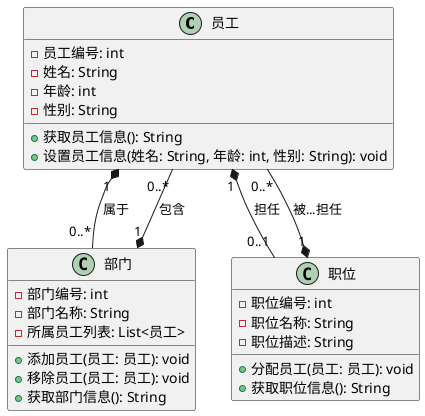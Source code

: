 @startuml
'定义员工类
class 员工 {
    - 员工编号: int
    - 姓名: String
    - 年龄: int
    - 性别: String
    + 获取员工信息(): String
    + 设置员工信息(姓名: String, 年龄: int, 性别: String): void
}

'定义部门类
class 部门 {
    - 部门编号: int
    - 部门名称: String
    - 所属员工列表: List<员工>
    + 添加员工(员工: 员工): void
    + 移除员工(员工: 员工): void
    + 获取部门信息(): String
}

'定义职位类
class 职位 {
    - 职位编号: int
    - 职位名称: String
    - 职位描述: String
    + 分配员工(员工: 员工): void
    + 获取职位信息(): String
}

'定义各类之间的关系
员工 "1" *-- "0..*" 部门 : 属于
员工 "1" *-- "0..1" 职位 : 担任
部门 "1" *-- "0..*" 员工 : 包含
职位 "1" *-- "0..*" 员工 : 被...担任
@enduml
